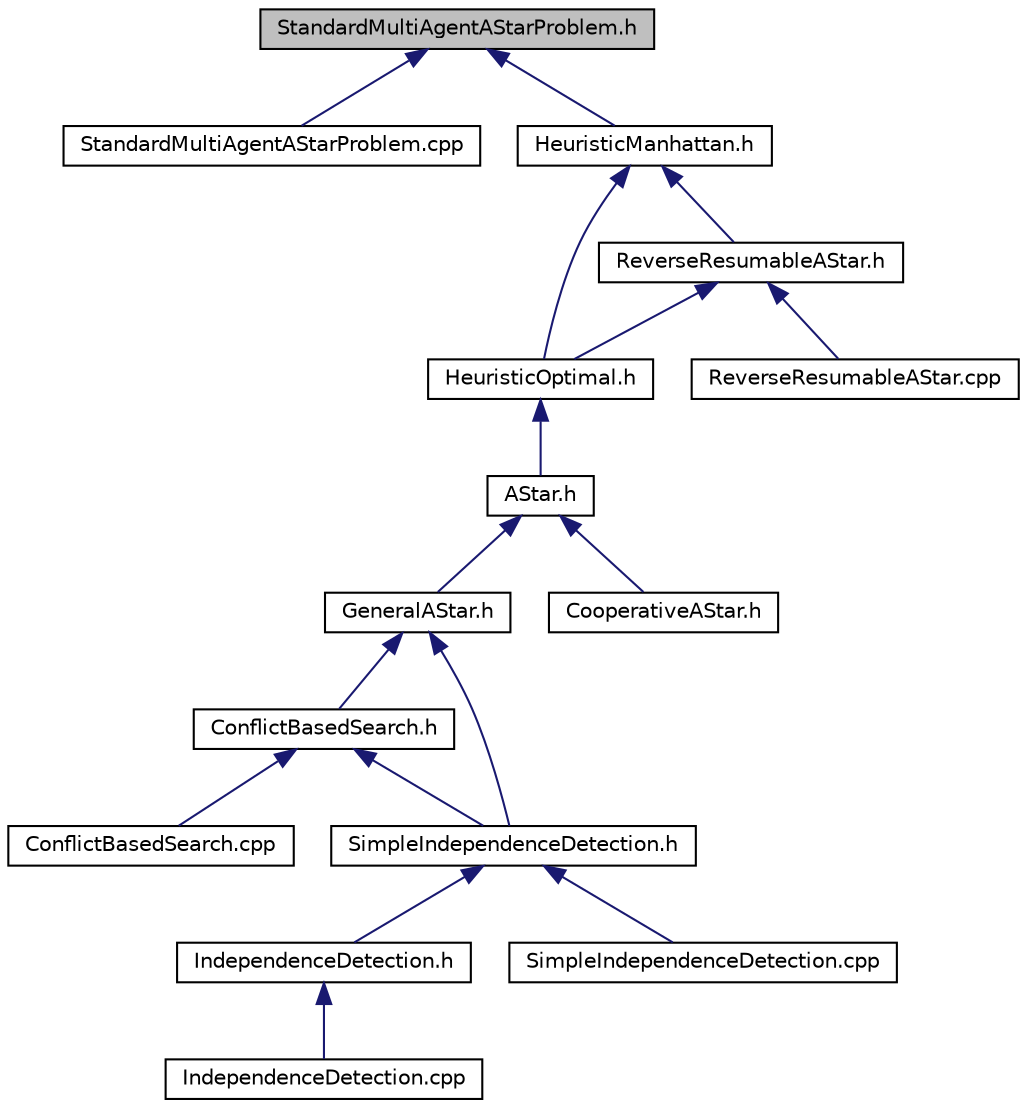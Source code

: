 digraph "StandardMultiAgentAStarProblem.h"
{
 // INTERACTIVE_SVG=YES
 // LATEX_PDF_SIZE
  edge [fontname="Helvetica",fontsize="10",labelfontname="Helvetica",labelfontsize="10"];
  node [fontname="Helvetica",fontsize="10",shape=record];
  Node1 [label="StandardMultiAgentAStarProblem.h",height=0.2,width=0.4,color="black", fillcolor="grey75", style="filled", fontcolor="black",tooltip=" "];
  Node1 -> Node2 [dir="back",color="midnightblue",fontsize="10",style="solid",fontname="Helvetica"];
  Node2 [label="StandardMultiAgentAStarProblem.cpp",height=0.2,width=0.4,color="black", fillcolor="white", style="filled",URL="$StandardMultiAgentAStarProblem_8cpp.html",tooltip=" "];
  Node1 -> Node3 [dir="back",color="midnightblue",fontsize="10",style="solid",fontname="Helvetica"];
  Node3 [label="HeuristicManhattan.h",height=0.2,width=0.4,color="black", fillcolor="white", style="filled",URL="$HeuristicManhattan_8h.html",tooltip=" "];
  Node3 -> Node4 [dir="back",color="midnightblue",fontsize="10",style="solid",fontname="Helvetica"];
  Node4 [label="HeuristicOptimal.h",height=0.2,width=0.4,color="black", fillcolor="white", style="filled",URL="$HeuristicOptimal_8h.html",tooltip=" "];
  Node4 -> Node5 [dir="back",color="midnightblue",fontsize="10",style="solid",fontname="Helvetica"];
  Node5 [label="AStar.h",height=0.2,width=0.4,color="black", fillcolor="white", style="filled",URL="$AStar_8h.html",tooltip=" "];
  Node5 -> Node6 [dir="back",color="midnightblue",fontsize="10",style="solid",fontname="Helvetica"];
  Node6 [label="GeneralAStar.h",height=0.2,width=0.4,color="black", fillcolor="white", style="filled",URL="$GeneralAStar_8h.html",tooltip=" "];
  Node6 -> Node7 [dir="back",color="midnightblue",fontsize="10",style="solid",fontname="Helvetica"];
  Node7 [label="ConflictBasedSearch.h",height=0.2,width=0.4,color="black", fillcolor="white", style="filled",URL="$ConflictBasedSearch_8h.html",tooltip=" "];
  Node7 -> Node8 [dir="back",color="midnightblue",fontsize="10",style="solid",fontname="Helvetica"];
  Node8 [label="ConflictBasedSearch.cpp",height=0.2,width=0.4,color="black", fillcolor="white", style="filled",URL="$ConflictBasedSearch_8cpp.html",tooltip=" "];
  Node7 -> Node9 [dir="back",color="midnightblue",fontsize="10",style="solid",fontname="Helvetica"];
  Node9 [label="SimpleIndependenceDetection.h",height=0.2,width=0.4,color="black", fillcolor="white", style="filled",URL="$SimpleIndependenceDetection_8h.html",tooltip=" "];
  Node9 -> Node10 [dir="back",color="midnightblue",fontsize="10",style="solid",fontname="Helvetica"];
  Node10 [label="IndependenceDetection.h",height=0.2,width=0.4,color="black", fillcolor="white", style="filled",URL="$IndependenceDetection_8h.html",tooltip=" "];
  Node10 -> Node11 [dir="back",color="midnightblue",fontsize="10",style="solid",fontname="Helvetica"];
  Node11 [label="IndependenceDetection.cpp",height=0.2,width=0.4,color="black", fillcolor="white", style="filled",URL="$IndependenceDetection_8cpp.html",tooltip=" "];
  Node9 -> Node12 [dir="back",color="midnightblue",fontsize="10",style="solid",fontname="Helvetica"];
  Node12 [label="SimpleIndependenceDetection.cpp",height=0.2,width=0.4,color="black", fillcolor="white", style="filled",URL="$SimpleIndependenceDetection_8cpp.html",tooltip=" "];
  Node6 -> Node9 [dir="back",color="midnightblue",fontsize="10",style="solid",fontname="Helvetica"];
  Node5 -> Node13 [dir="back",color="midnightblue",fontsize="10",style="solid",fontname="Helvetica"];
  Node13 [label="CooperativeAStar.h",height=0.2,width=0.4,color="black", fillcolor="white", style="filled",URL="$CooperativeAStar_8h.html",tooltip=" "];
  Node3 -> Node14 [dir="back",color="midnightblue",fontsize="10",style="solid",fontname="Helvetica"];
  Node14 [label="ReverseResumableAStar.h",height=0.2,width=0.4,color="black", fillcolor="white", style="filled",URL="$ReverseResumableAStar_8h.html",tooltip=" "];
  Node14 -> Node4 [dir="back",color="midnightblue",fontsize="10",style="solid",fontname="Helvetica"];
  Node14 -> Node15 [dir="back",color="midnightblue",fontsize="10",style="solid",fontname="Helvetica"];
  Node15 [label="ReverseResumableAStar.cpp",height=0.2,width=0.4,color="black", fillcolor="white", style="filled",URL="$ReverseResumableAStar_8cpp.html",tooltip=" "];
}

